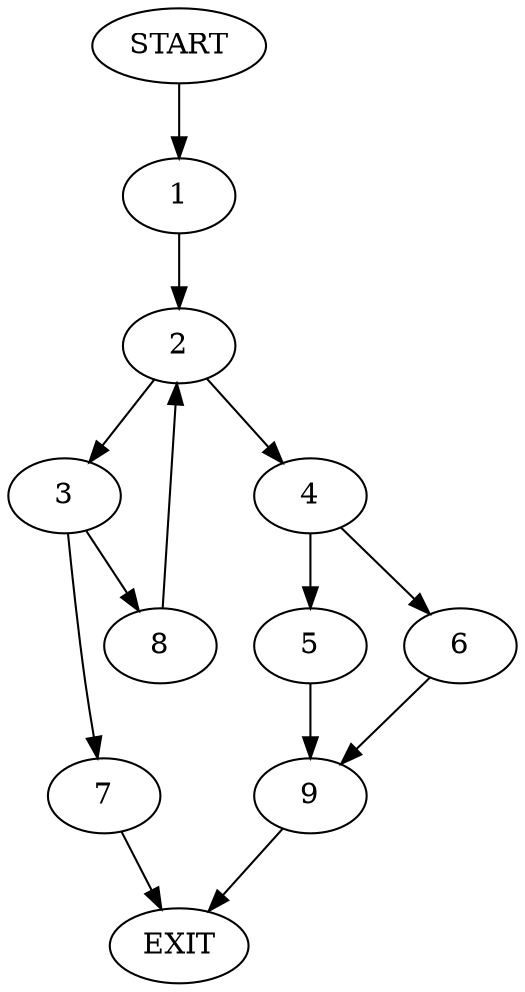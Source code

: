 digraph {
0 [label="START"]
10 [label="EXIT"]
0 -> 1
1 -> 2
2 -> 3
2 -> 4
4 -> 5
4 -> 6
3 -> 7
3 -> 8
8 -> 2
7 -> 10
6 -> 9
5 -> 9
9 -> 10
}
